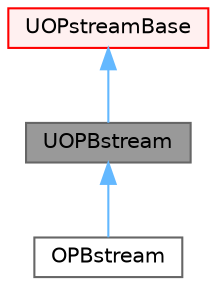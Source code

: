 digraph "UOPBstream"
{
 // LATEX_PDF_SIZE
  bgcolor="transparent";
  edge [fontname=Helvetica,fontsize=10,labelfontname=Helvetica,labelfontsize=10];
  node [fontname=Helvetica,fontsize=10,shape=box,height=0.2,width=0.4];
  Node1 [id="Node000001",label="UOPBstream",height=0.2,width=0.4,color="gray40", fillcolor="grey60", style="filled", fontcolor="black",tooltip=" "];
  Node2 -> Node1 [id="edge1_Node000001_Node000002",dir="back",color="steelblue1",style="solid",tooltip=" "];
  Node2 [id="Node000002",label="UOPstreamBase",height=0.2,width=0.4,color="red", fillcolor="#FFF0F0", style="filled",URL="$classFoam_1_1UOPstreamBase.html",tooltip="Base class for output inter-processor communications stream (ie, parallel streams)...."];
  Node1 -> Node7 [id="edge2_Node000001_Node000007",dir="back",color="steelblue1",style="solid",tooltip=" "];
  Node7 [id="Node000007",label="OPBstream",height=0.2,width=0.4,color="gray40", fillcolor="white", style="filled",URL="$classFoam_1_1OPBstream.html",tooltip=" "];
}
